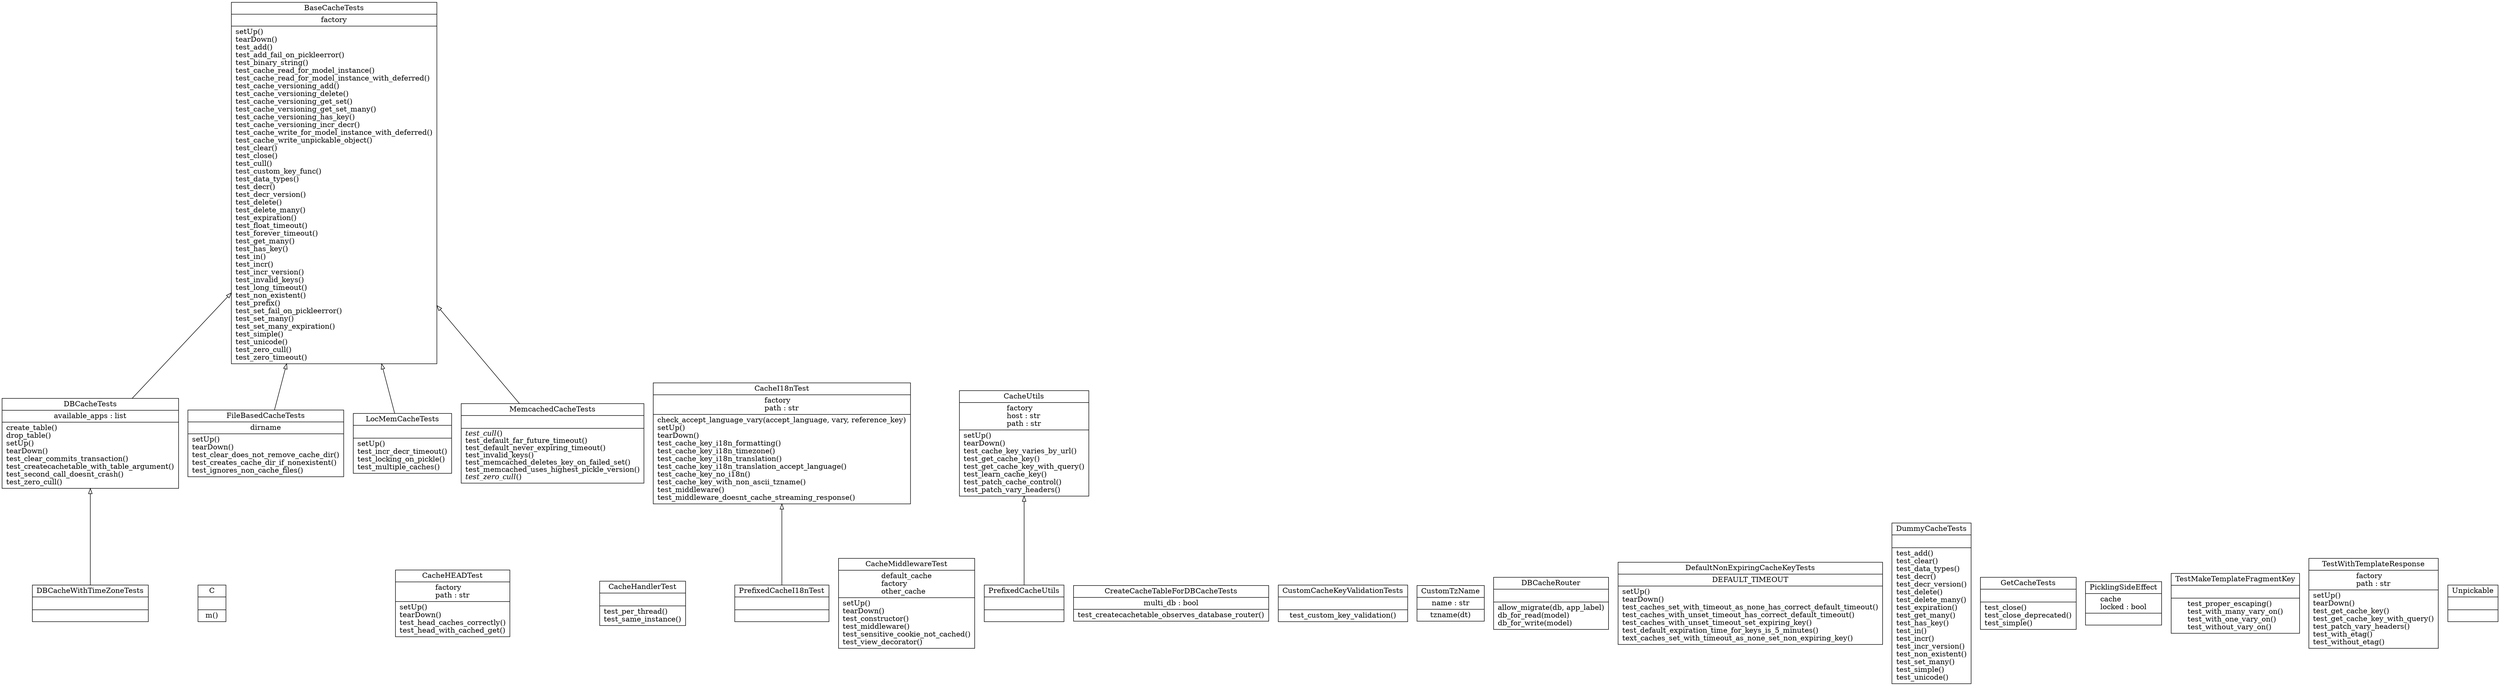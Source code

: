 digraph "classes_14" {
rankdir=BT
charset="utf-8"
"cache.tests.BaseCacheTests" [color="black", fontcolor="black", label=<{BaseCacheTests|factory<br ALIGN="LEFT"/>|setUp()<br ALIGN="LEFT"/>tearDown()<br ALIGN="LEFT"/>test_add()<br ALIGN="LEFT"/>test_add_fail_on_pickleerror()<br ALIGN="LEFT"/>test_binary_string()<br ALIGN="LEFT"/>test_cache_read_for_model_instance()<br ALIGN="LEFT"/>test_cache_read_for_model_instance_with_deferred()<br ALIGN="LEFT"/>test_cache_versioning_add()<br ALIGN="LEFT"/>test_cache_versioning_delete()<br ALIGN="LEFT"/>test_cache_versioning_get_set()<br ALIGN="LEFT"/>test_cache_versioning_get_set_many()<br ALIGN="LEFT"/>test_cache_versioning_has_key()<br ALIGN="LEFT"/>test_cache_versioning_incr_decr()<br ALIGN="LEFT"/>test_cache_write_for_model_instance_with_deferred()<br ALIGN="LEFT"/>test_cache_write_unpickable_object()<br ALIGN="LEFT"/>test_clear()<br ALIGN="LEFT"/>test_close()<br ALIGN="LEFT"/>test_cull()<br ALIGN="LEFT"/>test_custom_key_func()<br ALIGN="LEFT"/>test_data_types()<br ALIGN="LEFT"/>test_decr()<br ALIGN="LEFT"/>test_decr_version()<br ALIGN="LEFT"/>test_delete()<br ALIGN="LEFT"/>test_delete_many()<br ALIGN="LEFT"/>test_expiration()<br ALIGN="LEFT"/>test_float_timeout()<br ALIGN="LEFT"/>test_forever_timeout()<br ALIGN="LEFT"/>test_get_many()<br ALIGN="LEFT"/>test_has_key()<br ALIGN="LEFT"/>test_in()<br ALIGN="LEFT"/>test_incr()<br ALIGN="LEFT"/>test_incr_version()<br ALIGN="LEFT"/>test_invalid_keys()<br ALIGN="LEFT"/>test_long_timeout()<br ALIGN="LEFT"/>test_non_existent()<br ALIGN="LEFT"/>test_prefix()<br ALIGN="LEFT"/>test_set_fail_on_pickleerror()<br ALIGN="LEFT"/>test_set_many()<br ALIGN="LEFT"/>test_set_many_expiration()<br ALIGN="LEFT"/>test_simple()<br ALIGN="LEFT"/>test_unicode()<br ALIGN="LEFT"/>test_zero_cull()<br ALIGN="LEFT"/>test_zero_timeout()<br ALIGN="LEFT"/>}>, shape="record", style="solid"];
"cache.tests.C" [color="black", fontcolor="black", label=<{C|<br ALIGN="LEFT"/>|m()<br ALIGN="LEFT"/>}>, shape="record", style="solid"];
"cache.tests.CacheHEADTest" [color="black", fontcolor="black", label=<{CacheHEADTest|factory<br ALIGN="LEFT"/>path : str<br ALIGN="LEFT"/>|setUp()<br ALIGN="LEFT"/>tearDown()<br ALIGN="LEFT"/>test_head_caches_correctly()<br ALIGN="LEFT"/>test_head_with_cached_get()<br ALIGN="LEFT"/>}>, shape="record", style="solid"];
"cache.tests.CacheHandlerTest" [color="black", fontcolor="black", label=<{CacheHandlerTest|<br ALIGN="LEFT"/>|test_per_thread()<br ALIGN="LEFT"/>test_same_instance()<br ALIGN="LEFT"/>}>, shape="record", style="solid"];
"cache.tests.CacheI18nTest" [color="black", fontcolor="black", label=<{CacheI18nTest|factory<br ALIGN="LEFT"/>path : str<br ALIGN="LEFT"/>|check_accept_language_vary(accept_language, vary, reference_key)<br ALIGN="LEFT"/>setUp()<br ALIGN="LEFT"/>tearDown()<br ALIGN="LEFT"/>test_cache_key_i18n_formatting()<br ALIGN="LEFT"/>test_cache_key_i18n_timezone()<br ALIGN="LEFT"/>test_cache_key_i18n_translation()<br ALIGN="LEFT"/>test_cache_key_i18n_translation_accept_language()<br ALIGN="LEFT"/>test_cache_key_no_i18n()<br ALIGN="LEFT"/>test_cache_key_with_non_ascii_tzname()<br ALIGN="LEFT"/>test_middleware()<br ALIGN="LEFT"/>test_middleware_doesnt_cache_streaming_response()<br ALIGN="LEFT"/>}>, shape="record", style="solid"];
"cache.tests.CacheMiddlewareTest" [color="black", fontcolor="black", label=<{CacheMiddlewareTest|default_cache<br ALIGN="LEFT"/>factory<br ALIGN="LEFT"/>other_cache<br ALIGN="LEFT"/>|setUp()<br ALIGN="LEFT"/>tearDown()<br ALIGN="LEFT"/>test_constructor()<br ALIGN="LEFT"/>test_middleware()<br ALIGN="LEFT"/>test_sensitive_cookie_not_cached()<br ALIGN="LEFT"/>test_view_decorator()<br ALIGN="LEFT"/>}>, shape="record", style="solid"];
"cache.tests.CacheUtils" [color="black", fontcolor="black", label=<{CacheUtils|factory<br ALIGN="LEFT"/>host : str<br ALIGN="LEFT"/>path : str<br ALIGN="LEFT"/>|setUp()<br ALIGN="LEFT"/>tearDown()<br ALIGN="LEFT"/>test_cache_key_varies_by_url()<br ALIGN="LEFT"/>test_get_cache_key()<br ALIGN="LEFT"/>test_get_cache_key_with_query()<br ALIGN="LEFT"/>test_learn_cache_key()<br ALIGN="LEFT"/>test_patch_cache_control()<br ALIGN="LEFT"/>test_patch_vary_headers()<br ALIGN="LEFT"/>}>, shape="record", style="solid"];
"cache.tests.CreateCacheTableForDBCacheTests" [color="black", fontcolor="black", label=<{CreateCacheTableForDBCacheTests|multi_db : bool<br ALIGN="LEFT"/>|test_createcachetable_observes_database_router()<br ALIGN="LEFT"/>}>, shape="record", style="solid"];
"cache.tests.CustomCacheKeyValidationTests" [color="black", fontcolor="black", label=<{CustomCacheKeyValidationTests|<br ALIGN="LEFT"/>|test_custom_key_validation()<br ALIGN="LEFT"/>}>, shape="record", style="solid"];
"cache.tests.CacheI18nTest.test_cache_key_with_non_ascii_tzname.CustomTzName" [color="black", fontcolor="black", label=<{CustomTzName|name : str<br ALIGN="LEFT"/>|tzname(dt)<br ALIGN="LEFT"/>}>, shape="record", style="solid"];
"cache.tests.DBCacheRouter" [color="black", fontcolor="black", label=<{DBCacheRouter|<br ALIGN="LEFT"/>|allow_migrate(db, app_label)<br ALIGN="LEFT"/>db_for_read(model)<br ALIGN="LEFT"/>db_for_write(model)<br ALIGN="LEFT"/>}>, shape="record", style="solid"];
"cache.tests.DBCacheTests" [color="black", fontcolor="black", label=<{DBCacheTests|available_apps : list<br ALIGN="LEFT"/>|create_table()<br ALIGN="LEFT"/>drop_table()<br ALIGN="LEFT"/>setUp()<br ALIGN="LEFT"/>tearDown()<br ALIGN="LEFT"/>test_clear_commits_transaction()<br ALIGN="LEFT"/>test_createcachetable_with_table_argument()<br ALIGN="LEFT"/>test_second_call_doesnt_crash()<br ALIGN="LEFT"/>test_zero_cull()<br ALIGN="LEFT"/>}>, shape="record", style="solid"];
"cache.tests.DBCacheWithTimeZoneTests" [color="black", fontcolor="black", label=<{DBCacheWithTimeZoneTests|<br ALIGN="LEFT"/>|}>, shape="record", style="solid"];
"cache.tests.DefaultNonExpiringCacheKeyTests" [color="black", fontcolor="black", label=<{DefaultNonExpiringCacheKeyTests|DEFAULT_TIMEOUT<br ALIGN="LEFT"/>|setUp()<br ALIGN="LEFT"/>tearDown()<br ALIGN="LEFT"/>test_caches_set_with_timeout_as_none_has_correct_default_timeout()<br ALIGN="LEFT"/>test_caches_with_unset_timeout_has_correct_default_timeout()<br ALIGN="LEFT"/>test_caches_with_unset_timeout_set_expiring_key()<br ALIGN="LEFT"/>test_default_expiration_time_for_keys_is_5_minutes()<br ALIGN="LEFT"/>text_caches_set_with_timeout_as_none_set_non_expiring_key()<br ALIGN="LEFT"/>}>, shape="record", style="solid"];
"cache.tests.DummyCacheTests" [color="black", fontcolor="black", label=<{DummyCacheTests|<br ALIGN="LEFT"/>|test_add()<br ALIGN="LEFT"/>test_clear()<br ALIGN="LEFT"/>test_data_types()<br ALIGN="LEFT"/>test_decr()<br ALIGN="LEFT"/>test_decr_version()<br ALIGN="LEFT"/>test_delete()<br ALIGN="LEFT"/>test_delete_many()<br ALIGN="LEFT"/>test_expiration()<br ALIGN="LEFT"/>test_get_many()<br ALIGN="LEFT"/>test_has_key()<br ALIGN="LEFT"/>test_in()<br ALIGN="LEFT"/>test_incr()<br ALIGN="LEFT"/>test_incr_version()<br ALIGN="LEFT"/>test_non_existent()<br ALIGN="LEFT"/>test_set_many()<br ALIGN="LEFT"/>test_simple()<br ALIGN="LEFT"/>test_unicode()<br ALIGN="LEFT"/>}>, shape="record", style="solid"];
"cache.tests.FileBasedCacheTests" [color="black", fontcolor="black", label=<{FileBasedCacheTests|dirname<br ALIGN="LEFT"/>|setUp()<br ALIGN="LEFT"/>tearDown()<br ALIGN="LEFT"/>test_clear_does_not_remove_cache_dir()<br ALIGN="LEFT"/>test_creates_cache_dir_if_nonexistent()<br ALIGN="LEFT"/>test_ignores_non_cache_files()<br ALIGN="LEFT"/>}>, shape="record", style="solid"];
"cache.tests.GetCacheTests" [color="black", fontcolor="black", label=<{GetCacheTests|<br ALIGN="LEFT"/>|test_close()<br ALIGN="LEFT"/>test_close_deprecated()<br ALIGN="LEFT"/>test_simple()<br ALIGN="LEFT"/>}>, shape="record", style="solid"];
"cache.tests.LocMemCacheTests" [color="black", fontcolor="black", label=<{LocMemCacheTests|<br ALIGN="LEFT"/>|setUp()<br ALIGN="LEFT"/>test_incr_decr_timeout()<br ALIGN="LEFT"/>test_locking_on_pickle()<br ALIGN="LEFT"/>test_multiple_caches()<br ALIGN="LEFT"/>}>, shape="record", style="solid"];
"cache.tests.MemcachedCacheTests" [color="black", fontcolor="black", label=<{MemcachedCacheTests|<br ALIGN="LEFT"/>|<I>test_cull</I>()<br ALIGN="LEFT"/>test_default_far_future_timeout()<br ALIGN="LEFT"/>test_default_never_expiring_timeout()<br ALIGN="LEFT"/>test_invalid_keys()<br ALIGN="LEFT"/>test_memcached_deletes_key_on_failed_set()<br ALIGN="LEFT"/>test_memcached_uses_highest_pickle_version()<br ALIGN="LEFT"/><I>test_zero_cull</I>()<br ALIGN="LEFT"/>}>, shape="record", style="solid"];
"cache.tests.PicklingSideEffect" [color="black", fontcolor="black", label=<{PicklingSideEffect|cache<br ALIGN="LEFT"/>locked : bool<br ALIGN="LEFT"/>|}>, shape="record", style="solid"];
"cache.tests.PrefixedCacheI18nTest" [color="black", fontcolor="black", label=<{PrefixedCacheI18nTest|<br ALIGN="LEFT"/>|}>, shape="record", style="solid"];
"cache.tests.PrefixedCacheUtils" [color="black", fontcolor="black", label=<{PrefixedCacheUtils|<br ALIGN="LEFT"/>|}>, shape="record", style="solid"];
"cache.tests.TestMakeTemplateFragmentKey" [color="black", fontcolor="black", label=<{TestMakeTemplateFragmentKey|<br ALIGN="LEFT"/>|test_proper_escaping()<br ALIGN="LEFT"/>test_with_many_vary_on()<br ALIGN="LEFT"/>test_with_one_vary_on()<br ALIGN="LEFT"/>test_without_vary_on()<br ALIGN="LEFT"/>}>, shape="record", style="solid"];
"cache.tests.TestWithTemplateResponse" [color="black", fontcolor="black", label=<{TestWithTemplateResponse|factory<br ALIGN="LEFT"/>path : str<br ALIGN="LEFT"/>|setUp()<br ALIGN="LEFT"/>tearDown()<br ALIGN="LEFT"/>test_get_cache_key()<br ALIGN="LEFT"/>test_get_cache_key_with_query()<br ALIGN="LEFT"/>test_patch_vary_headers()<br ALIGN="LEFT"/>test_with_etag()<br ALIGN="LEFT"/>test_without_etag()<br ALIGN="LEFT"/>}>, shape="record", style="solid"];
"cache.tests.Unpickable" [color="black", fontcolor="black", label=<{Unpickable|<br ALIGN="LEFT"/>|}>, shape="record", style="solid"];
"cache.tests.DBCacheTests" -> "cache.tests.BaseCacheTests" [arrowhead="empty", arrowtail="none"];
"cache.tests.DBCacheWithTimeZoneTests" -> "cache.tests.DBCacheTests" [arrowhead="empty", arrowtail="none"];
"cache.tests.FileBasedCacheTests" -> "cache.tests.BaseCacheTests" [arrowhead="empty", arrowtail="none"];
"cache.tests.LocMemCacheTests" -> "cache.tests.BaseCacheTests" [arrowhead="empty", arrowtail="none"];
"cache.tests.MemcachedCacheTests" -> "cache.tests.BaseCacheTests" [arrowhead="empty", arrowtail="none"];
"cache.tests.PrefixedCacheI18nTest" -> "cache.tests.CacheI18nTest" [arrowhead="empty", arrowtail="none"];
"cache.tests.PrefixedCacheUtils" -> "cache.tests.CacheUtils" [arrowhead="empty", arrowtail="none"];
}
